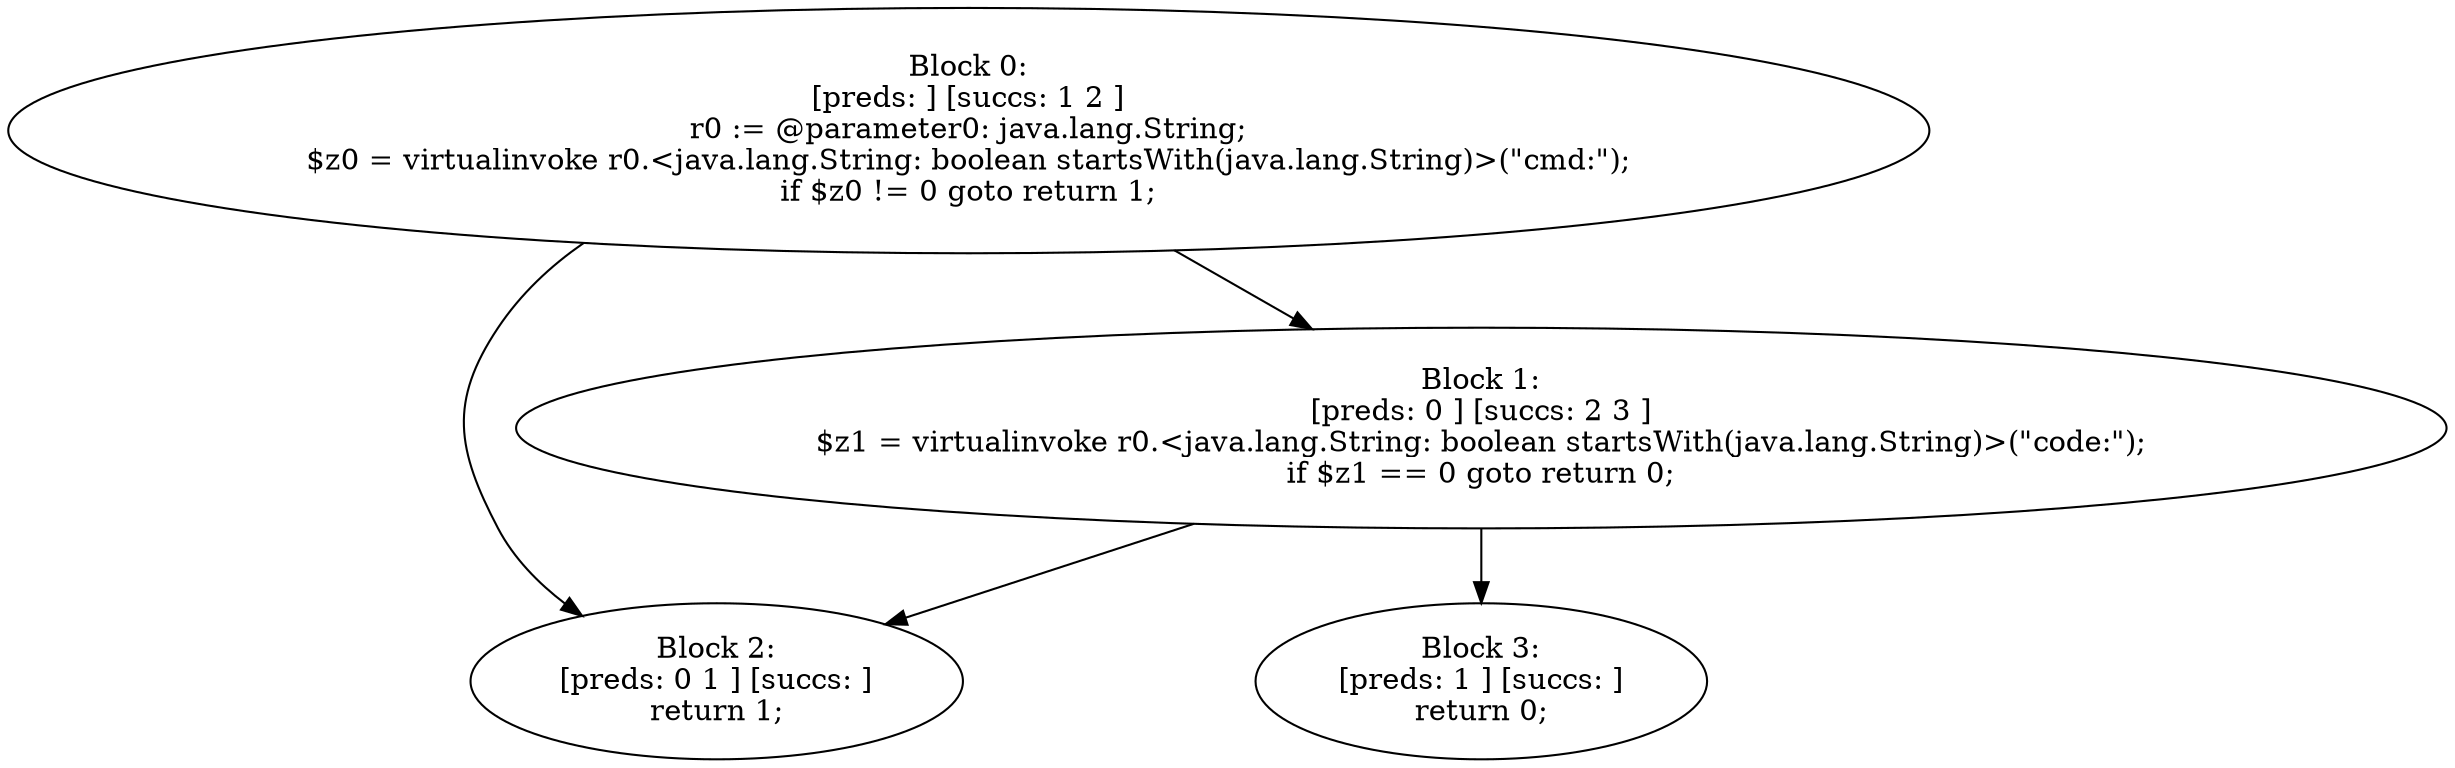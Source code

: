 digraph "unitGraph" {
    "Block 0:
[preds: ] [succs: 1 2 ]
r0 := @parameter0: java.lang.String;
$z0 = virtualinvoke r0.<java.lang.String: boolean startsWith(java.lang.String)>(\"cmd:\");
if $z0 != 0 goto return 1;
"
    "Block 1:
[preds: 0 ] [succs: 2 3 ]
$z1 = virtualinvoke r0.<java.lang.String: boolean startsWith(java.lang.String)>(\"code:\");
if $z1 == 0 goto return 0;
"
    "Block 2:
[preds: 0 1 ] [succs: ]
return 1;
"
    "Block 3:
[preds: 1 ] [succs: ]
return 0;
"
    "Block 0:
[preds: ] [succs: 1 2 ]
r0 := @parameter0: java.lang.String;
$z0 = virtualinvoke r0.<java.lang.String: boolean startsWith(java.lang.String)>(\"cmd:\");
if $z0 != 0 goto return 1;
"->"Block 1:
[preds: 0 ] [succs: 2 3 ]
$z1 = virtualinvoke r0.<java.lang.String: boolean startsWith(java.lang.String)>(\"code:\");
if $z1 == 0 goto return 0;
";
    "Block 0:
[preds: ] [succs: 1 2 ]
r0 := @parameter0: java.lang.String;
$z0 = virtualinvoke r0.<java.lang.String: boolean startsWith(java.lang.String)>(\"cmd:\");
if $z0 != 0 goto return 1;
"->"Block 2:
[preds: 0 1 ] [succs: ]
return 1;
";
    "Block 1:
[preds: 0 ] [succs: 2 3 ]
$z1 = virtualinvoke r0.<java.lang.String: boolean startsWith(java.lang.String)>(\"code:\");
if $z1 == 0 goto return 0;
"->"Block 2:
[preds: 0 1 ] [succs: ]
return 1;
";
    "Block 1:
[preds: 0 ] [succs: 2 3 ]
$z1 = virtualinvoke r0.<java.lang.String: boolean startsWith(java.lang.String)>(\"code:\");
if $z1 == 0 goto return 0;
"->"Block 3:
[preds: 1 ] [succs: ]
return 0;
";
}
